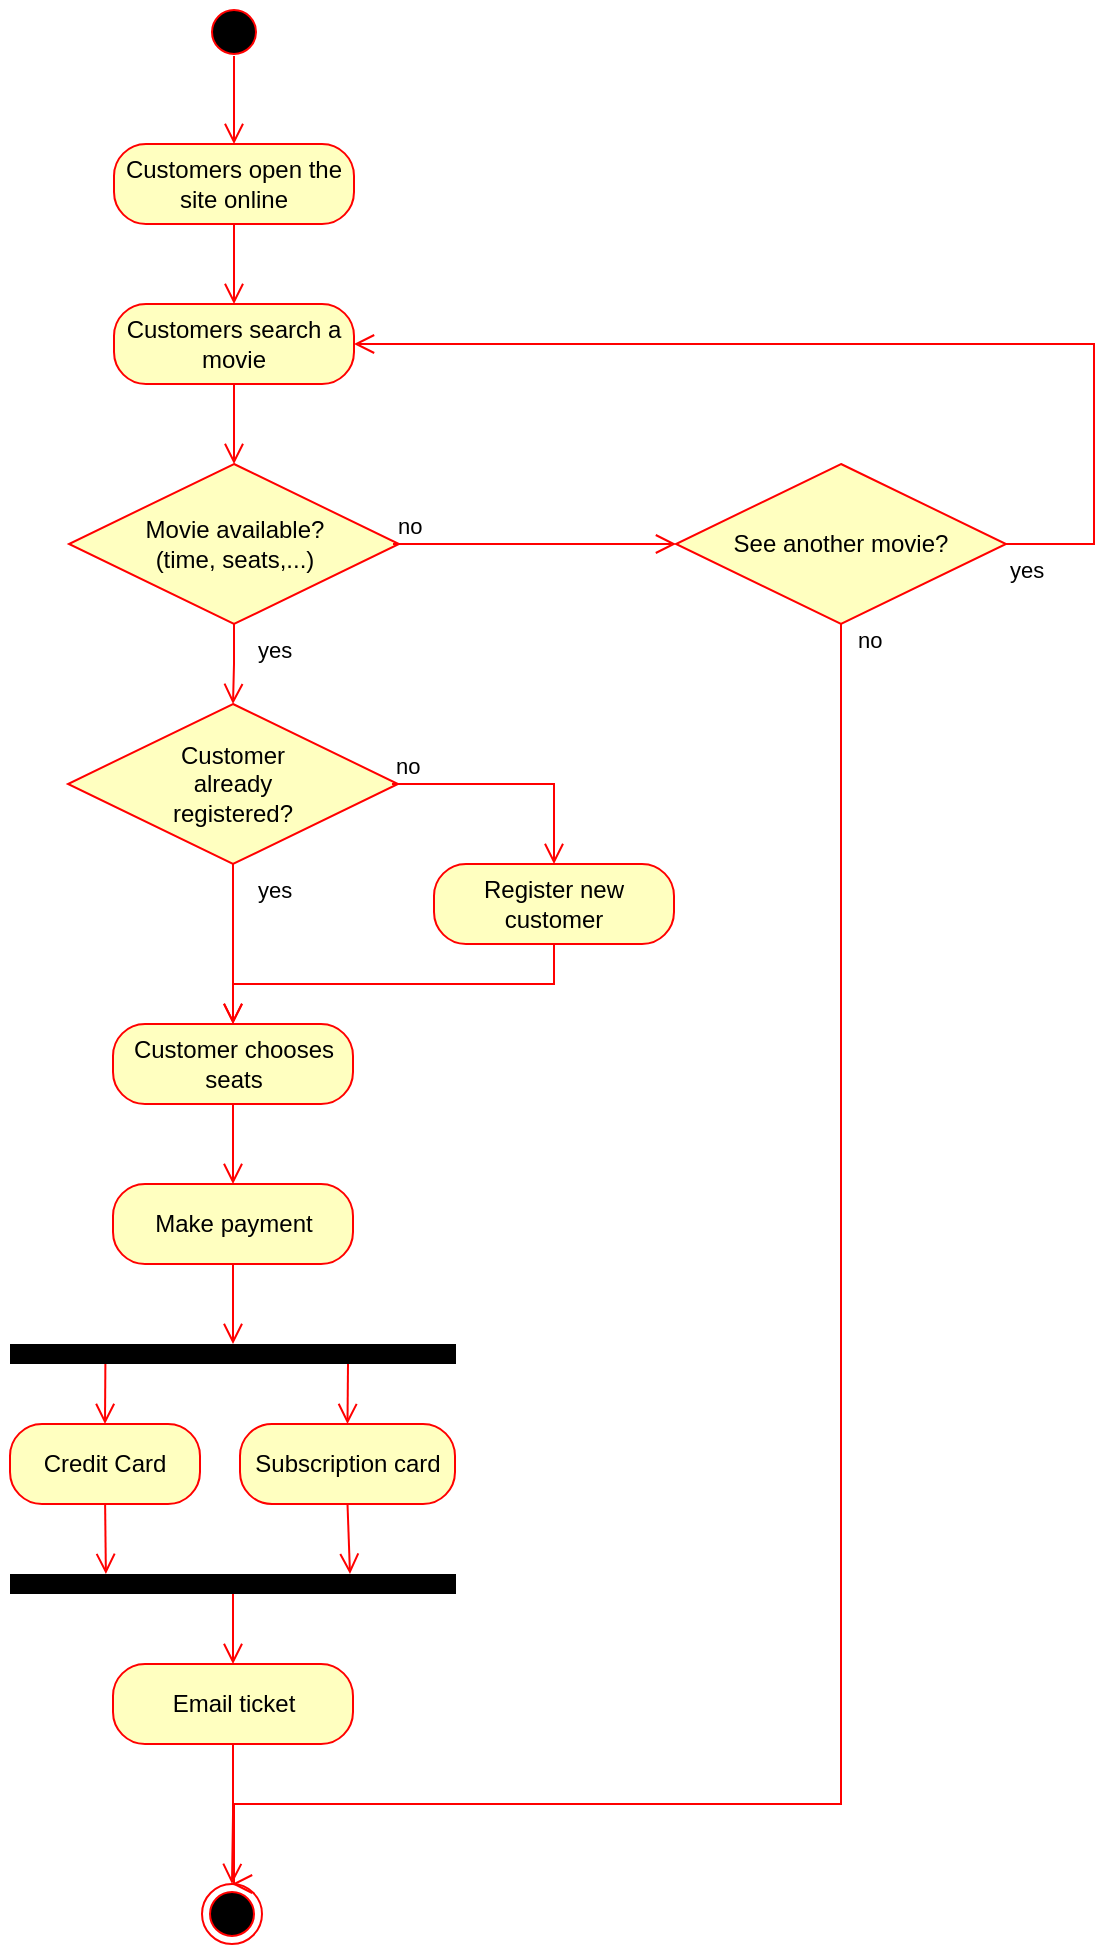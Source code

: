 <mxfile version="20.5.1" type="github">
  <diagram id="C5RBs43oDa-KdzZeNtuy" name="Page-1">
    <mxGraphModel dx="1504" dy="564" grid="1" gridSize="10" guides="1" tooltips="1" connect="1" arrows="1" fold="1" page="1" pageScale="1" pageWidth="827" pageHeight="1169" math="0" shadow="0">
      <root>
        <mxCell id="WIyWlLk6GJQsqaUBKTNV-0" />
        <mxCell id="WIyWlLk6GJQsqaUBKTNV-1" parent="WIyWlLk6GJQsqaUBKTNV-0" />
        <mxCell id="d-0WzPou0_PA_nqknbwb-0" value="" style="ellipse;html=1;shape=endState;fillColor=#000000;strokeColor=#ff0000;" parent="WIyWlLk6GJQsqaUBKTNV-1" vertex="1">
          <mxGeometry x="204" y="950" width="30" height="30" as="geometry" />
        </mxCell>
        <mxCell id="d-0WzPou0_PA_nqknbwb-2" value="" style="ellipse;html=1;shape=startState;fillColor=#000000;strokeColor=#ff0000;" parent="WIyWlLk6GJQsqaUBKTNV-1" vertex="1">
          <mxGeometry x="205" y="9" width="30" height="30" as="geometry" />
        </mxCell>
        <mxCell id="d-0WzPou0_PA_nqknbwb-3" value="" style="edgeStyle=orthogonalEdgeStyle;html=1;verticalAlign=bottom;endArrow=open;endSize=8;strokeColor=#ff0000;rounded=0;targetPerimeterSpacing=0;sourcePerimeterSpacing=-3;entryX=0.5;entryY=0;entryDx=0;entryDy=0;" parent="WIyWlLk6GJQsqaUBKTNV-1" source="d-0WzPou0_PA_nqknbwb-2" edge="1" target="r5k3dsKe4HduvH3jmYTa-0">
          <mxGeometry relative="1" as="geometry">
            <mxPoint x="220" y="99" as="targetPoint" />
          </mxGeometry>
        </mxCell>
        <mxCell id="r5k3dsKe4HduvH3jmYTa-0" value="Customers open the site&amp;nbsp;online" style="rounded=1;whiteSpace=wrap;html=1;arcSize=40;fontColor=#000000;fillColor=#ffffc0;strokeColor=#ff0000;" vertex="1" parent="WIyWlLk6GJQsqaUBKTNV-1">
          <mxGeometry x="160" y="80" width="120" height="40" as="geometry" />
        </mxCell>
        <mxCell id="r5k3dsKe4HduvH3jmYTa-1" value="" style="edgeStyle=orthogonalEdgeStyle;html=1;verticalAlign=bottom;endArrow=open;endSize=8;strokeColor=#ff0000;rounded=0;sourcePerimeterSpacing=-3;targetPerimeterSpacing=0;exitX=0.5;exitY=1;exitDx=0;exitDy=0;entryX=0.5;entryY=0;entryDx=0;entryDy=0;" edge="1" source="r5k3dsKe4HduvH3jmYTa-0" parent="WIyWlLk6GJQsqaUBKTNV-1" target="r5k3dsKe4HduvH3jmYTa-2">
          <mxGeometry relative="1" as="geometry">
            <mxPoint x="220" y="180" as="targetPoint" />
          </mxGeometry>
        </mxCell>
        <mxCell id="r5k3dsKe4HduvH3jmYTa-2" value="Customers search a movie" style="rounded=1;whiteSpace=wrap;html=1;arcSize=40;fontColor=#000000;fillColor=#ffffc0;strokeColor=#ff0000;" vertex="1" parent="WIyWlLk6GJQsqaUBKTNV-1">
          <mxGeometry x="160" y="160" width="120" height="40" as="geometry" />
        </mxCell>
        <mxCell id="r5k3dsKe4HduvH3jmYTa-3" value="" style="edgeStyle=orthogonalEdgeStyle;html=1;verticalAlign=bottom;endArrow=open;endSize=8;strokeColor=#ff0000;rounded=0;sourcePerimeterSpacing=-3;targetPerimeterSpacing=0;exitX=0.5;exitY=1;exitDx=0;exitDy=0;entryX=0.5;entryY=0;entryDx=0;entryDy=0;" edge="1" source="r5k3dsKe4HduvH3jmYTa-2" parent="WIyWlLk6GJQsqaUBKTNV-1" target="r5k3dsKe4HduvH3jmYTa-5">
          <mxGeometry relative="1" as="geometry">
            <mxPoint x="220" y="260" as="targetPoint" />
            <mxPoint x="260" y="230" as="sourcePoint" />
          </mxGeometry>
        </mxCell>
        <mxCell id="r5k3dsKe4HduvH3jmYTa-5" value="Movie available?&lt;br&gt;(time, seats,...)" style="rhombus;whiteSpace=wrap;html=1;fillColor=#ffffc0;strokeColor=#ff0000;" vertex="1" parent="WIyWlLk6GJQsqaUBKTNV-1">
          <mxGeometry x="137.5" y="240" width="165" height="80" as="geometry" />
        </mxCell>
        <mxCell id="r5k3dsKe4HduvH3jmYTa-6" value="no" style="edgeStyle=orthogonalEdgeStyle;html=1;align=left;verticalAlign=bottom;endArrow=open;endSize=8;strokeColor=#ff0000;rounded=0;sourcePerimeterSpacing=-3;targetPerimeterSpacing=0;entryX=0;entryY=0.5;entryDx=0;entryDy=0;" edge="1" source="r5k3dsKe4HduvH3jmYTa-5" parent="WIyWlLk6GJQsqaUBKTNV-1" target="r5k3dsKe4HduvH3jmYTa-14">
          <mxGeometry x="-1" relative="1" as="geometry">
            <mxPoint x="370" y="280" as="targetPoint" />
          </mxGeometry>
        </mxCell>
        <mxCell id="r5k3dsKe4HduvH3jmYTa-7" value="yes" style="edgeStyle=orthogonalEdgeStyle;html=1;align=left;verticalAlign=top;endArrow=open;endSize=8;strokeColor=#ff0000;rounded=0;sourcePerimeterSpacing=-3;targetPerimeterSpacing=0;exitX=0.5;exitY=1;exitDx=0;exitDy=0;entryX=0.5;entryY=0;entryDx=0;entryDy=0;" edge="1" source="r5k3dsKe4HduvH3jmYTa-5" parent="WIyWlLk6GJQsqaUBKTNV-1" target="r5k3dsKe4HduvH3jmYTa-20">
          <mxGeometry x="-1" y="10" relative="1" as="geometry">
            <mxPoint x="220" y="350" as="targetPoint" />
            <mxPoint x="50" y="300" as="sourcePoint" />
            <mxPoint as="offset" />
          </mxGeometry>
        </mxCell>
        <mxCell id="r5k3dsKe4HduvH3jmYTa-14" value="See another movie?" style="rhombus;whiteSpace=wrap;html=1;fillColor=#ffffc0;strokeColor=#ff0000;" vertex="1" parent="WIyWlLk6GJQsqaUBKTNV-1">
          <mxGeometry x="441" y="240" width="165" height="80" as="geometry" />
        </mxCell>
        <mxCell id="r5k3dsKe4HduvH3jmYTa-15" value="no" style="edgeStyle=orthogonalEdgeStyle;html=1;align=left;verticalAlign=bottom;endArrow=open;endSize=8;strokeColor=#ff0000;rounded=0;sourcePerimeterSpacing=-3;targetPerimeterSpacing=0;exitX=0.5;exitY=1;exitDx=0;exitDy=0;entryX=0.5;entryY=0;entryDx=0;entryDy=0;" edge="1" parent="WIyWlLk6GJQsqaUBKTNV-1" source="r5k3dsKe4HduvH3jmYTa-14" target="d-0WzPou0_PA_nqknbwb-0">
          <mxGeometry x="-0.964" y="6" relative="1" as="geometry">
            <mxPoint x="650" y="380" as="targetPoint" />
            <Array as="points">
              <mxPoint x="524" y="910" />
              <mxPoint x="220" y="910" />
              <mxPoint x="220" y="950" />
            </Array>
            <mxPoint as="offset" />
          </mxGeometry>
        </mxCell>
        <mxCell id="r5k3dsKe4HduvH3jmYTa-16" value="yes" style="edgeStyle=orthogonalEdgeStyle;html=1;align=left;verticalAlign=top;endArrow=open;endSize=8;strokeColor=#ff0000;rounded=0;sourcePerimeterSpacing=-3;targetPerimeterSpacing=0;exitX=1;exitY=0.5;exitDx=0;exitDy=0;entryX=1;entryY=0.5;entryDx=0;entryDy=0;" edge="1" parent="WIyWlLk6GJQsqaUBKTNV-1" source="r5k3dsKe4HduvH3jmYTa-14" target="r5k3dsKe4HduvH3jmYTa-2">
          <mxGeometry x="-1" relative="1" as="geometry">
            <mxPoint x="662.5" y="503" as="targetPoint" />
            <mxPoint x="492.5" y="453" as="sourcePoint" />
            <Array as="points">
              <mxPoint x="650" y="280" />
              <mxPoint x="650" y="180" />
            </Array>
          </mxGeometry>
        </mxCell>
        <mxCell id="r5k3dsKe4HduvH3jmYTa-20" value="Customer&lt;br&gt;already&lt;br&gt;registered?" style="rhombus;whiteSpace=wrap;html=1;fillColor=#ffffc0;strokeColor=#ff0000;" vertex="1" parent="WIyWlLk6GJQsqaUBKTNV-1">
          <mxGeometry x="137" y="360" width="165" height="80" as="geometry" />
        </mxCell>
        <mxCell id="r5k3dsKe4HduvH3jmYTa-21" value="no" style="edgeStyle=orthogonalEdgeStyle;html=1;align=left;verticalAlign=bottom;endArrow=open;endSize=8;strokeColor=#ff0000;rounded=0;sourcePerimeterSpacing=-3;targetPerimeterSpacing=0;entryX=0.5;entryY=0;entryDx=0;entryDy=0;" edge="1" parent="WIyWlLk6GJQsqaUBKTNV-1" source="r5k3dsKe4HduvH3jmYTa-20" target="r5k3dsKe4HduvH3jmYTa-23">
          <mxGeometry x="-1" relative="1" as="geometry">
            <mxPoint x="360" y="400" as="targetPoint" />
          </mxGeometry>
        </mxCell>
        <mxCell id="r5k3dsKe4HduvH3jmYTa-22" value="yes" style="edgeStyle=orthogonalEdgeStyle;html=1;align=left;verticalAlign=top;endArrow=open;endSize=8;strokeColor=#ff0000;rounded=0;sourcePerimeterSpacing=-3;targetPerimeterSpacing=0;exitX=0.5;exitY=1;exitDx=0;exitDy=0;entryX=0.5;entryY=0;entryDx=0;entryDy=0;" edge="1" parent="WIyWlLk6GJQsqaUBKTNV-1" source="r5k3dsKe4HduvH3jmYTa-20" target="r5k3dsKe4HduvH3jmYTa-25">
          <mxGeometry x="-1" y="10" relative="1" as="geometry">
            <mxPoint x="219.5" y="470" as="targetPoint" />
            <mxPoint x="49.5" y="420" as="sourcePoint" />
            <mxPoint as="offset" />
          </mxGeometry>
        </mxCell>
        <mxCell id="r5k3dsKe4HduvH3jmYTa-23" value="Register new customer" style="rounded=1;whiteSpace=wrap;html=1;arcSize=40;fontColor=#000000;fillColor=#ffffc0;strokeColor=#ff0000;" vertex="1" parent="WIyWlLk6GJQsqaUBKTNV-1">
          <mxGeometry x="320" y="440" width="120" height="40" as="geometry" />
        </mxCell>
        <mxCell id="r5k3dsKe4HduvH3jmYTa-24" value="" style="edgeStyle=orthogonalEdgeStyle;html=1;verticalAlign=bottom;endArrow=open;endSize=8;strokeColor=#ff0000;rounded=0;sourcePerimeterSpacing=-3;targetPerimeterSpacing=0;exitX=0.5;exitY=1;exitDx=0;exitDy=0;entryX=0.5;entryY=0;entryDx=0;entryDy=0;" edge="1" source="r5k3dsKe4HduvH3jmYTa-23" parent="WIyWlLk6GJQsqaUBKTNV-1" target="r5k3dsKe4HduvH3jmYTa-25">
          <mxGeometry relative="1" as="geometry">
            <mxPoint x="220" y="480" as="targetPoint" />
          </mxGeometry>
        </mxCell>
        <mxCell id="r5k3dsKe4HduvH3jmYTa-25" value="Customer chooses seats" style="rounded=1;whiteSpace=wrap;html=1;arcSize=40;fontColor=#000000;fillColor=#ffffc0;strokeColor=#ff0000;" vertex="1" parent="WIyWlLk6GJQsqaUBKTNV-1">
          <mxGeometry x="159.5" y="520" width="120" height="40" as="geometry" />
        </mxCell>
        <mxCell id="r5k3dsKe4HduvH3jmYTa-26" value="" style="edgeStyle=orthogonalEdgeStyle;html=1;verticalAlign=bottom;endArrow=open;endSize=8;strokeColor=#ff0000;rounded=0;sourcePerimeterSpacing=-3;targetPerimeterSpacing=0;exitX=0.5;exitY=1;exitDx=0;exitDy=0;entryX=0.5;entryY=0;entryDx=0;entryDy=0;" edge="1" source="r5k3dsKe4HduvH3jmYTa-25" parent="WIyWlLk6GJQsqaUBKTNV-1" target="r5k3dsKe4HduvH3jmYTa-27">
          <mxGeometry relative="1" as="geometry">
            <mxPoint x="220" y="580" as="targetPoint" />
            <mxPoint x="280" y="560" as="sourcePoint" />
          </mxGeometry>
        </mxCell>
        <mxCell id="r5k3dsKe4HduvH3jmYTa-27" value="Make payment" style="rounded=1;whiteSpace=wrap;html=1;arcSize=40;fontColor=#000000;fillColor=#ffffc0;strokeColor=#ff0000;" vertex="1" parent="WIyWlLk6GJQsqaUBKTNV-1">
          <mxGeometry x="159.5" y="600" width="120" height="40" as="geometry" />
        </mxCell>
        <mxCell id="r5k3dsKe4HduvH3jmYTa-28" value="" style="edgeStyle=orthogonalEdgeStyle;html=1;verticalAlign=bottom;endArrow=open;endSize=8;strokeColor=#ff0000;rounded=0;sourcePerimeterSpacing=-3;targetPerimeterSpacing=0;exitX=0.5;exitY=1;exitDx=0;exitDy=0;" edge="1" source="r5k3dsKe4HduvH3jmYTa-27" parent="WIyWlLk6GJQsqaUBKTNV-1" target="-Ooaph7mHIyz4COmNBUZ-32">
          <mxGeometry relative="1" as="geometry">
            <mxPoint x="220" y="680" as="targetPoint" />
            <mxPoint x="310" y="654" as="sourcePoint" />
          </mxGeometry>
        </mxCell>
        <mxCell id="r5k3dsKe4HduvH3jmYTa-40" value="Subscription card" style="rounded=1;whiteSpace=wrap;html=1;arcSize=40;fontColor=#000000;fillColor=#ffffc0;strokeColor=#ff0000;" vertex="1" parent="WIyWlLk6GJQsqaUBKTNV-1">
          <mxGeometry x="223" y="720" width="107.5" height="40" as="geometry" />
        </mxCell>
        <mxCell id="r5k3dsKe4HduvH3jmYTa-43" value="" style="html=1;verticalAlign=bottom;endArrow=open;endSize=8;strokeColor=#ff0000;rounded=0;targetPerimeterSpacing=0;startArrow=none;exitX=0.5;exitY=1;exitDx=0;exitDy=0;sourcePerimeterSpacing=0;entryX=0.215;entryY=0.5;entryDx=0;entryDy=0;entryPerimeter=0;" edge="1" parent="WIyWlLk6GJQsqaUBKTNV-1">
          <mxGeometry relative="1" as="geometry">
            <mxPoint x="155.945" y="795" as="targetPoint" />
            <mxPoint x="155.5" y="755" as="sourcePoint" />
          </mxGeometry>
        </mxCell>
        <mxCell id="r5k3dsKe4HduvH3jmYTa-46" value="" style="html=1;verticalAlign=bottom;endArrow=open;endSize=8;strokeColor=#ff0000;rounded=0;targetPerimeterSpacing=0;startArrow=none;entryX=0.5;entryY=0;entryDx=0;entryDy=0;exitX=0.214;exitY=0.586;exitDx=0;exitDy=0;exitPerimeter=0;" edge="1" parent="WIyWlLk6GJQsqaUBKTNV-1" source="-Ooaph7mHIyz4COmNBUZ-32" target="r5k3dsKe4HduvH3jmYTa-36">
          <mxGeometry relative="1" as="geometry">
            <mxPoint x="166" y="790" as="targetPoint" />
            <mxPoint x="156" y="690" as="sourcePoint" />
          </mxGeometry>
        </mxCell>
        <mxCell id="r5k3dsKe4HduvH3jmYTa-47" value="" style="html=1;verticalAlign=bottom;endArrow=open;endSize=8;strokeColor=#ff0000;rounded=0;targetPerimeterSpacing=0;startArrow=none;entryX=0.5;entryY=0;entryDx=0;entryDy=0;" edge="1" parent="WIyWlLk6GJQsqaUBKTNV-1" target="r5k3dsKe4HduvH3jmYTa-40">
          <mxGeometry relative="1" as="geometry">
            <mxPoint x="280" y="790" as="targetPoint" />
            <mxPoint x="277" y="690" as="sourcePoint" />
          </mxGeometry>
        </mxCell>
        <mxCell id="-Ooaph7mHIyz4COmNBUZ-32" value="" style="line;strokeWidth=10;html=1;hachureGap=4;fillColor=default;" parent="WIyWlLk6GJQsqaUBKTNV-1" vertex="1">
          <mxGeometry x="108" y="680" width="223" height="10" as="geometry" />
        </mxCell>
        <mxCell id="r5k3dsKe4HduvH3jmYTa-54" value="" style="edgeStyle=orthogonalEdgeStyle;html=1;verticalAlign=bottom;endArrow=open;endSize=8;strokeColor=#ff0000;rounded=0;targetPerimeterSpacing=0;startArrow=none;entryX=0.5;entryY=0;entryDx=0;entryDy=0;" edge="1" parent="WIyWlLk6GJQsqaUBKTNV-1" source="r5k3dsKe4HduvH3jmYTa-59" target="r5k3dsKe4HduvH3jmYTa-57">
          <mxGeometry relative="1" as="geometry">
            <mxPoint x="220" y="840" as="targetPoint" />
            <mxPoint x="220" y="810" as="sourcePoint" />
            <Array as="points">
              <mxPoint x="220" y="822" />
              <mxPoint x="220" y="900" />
            </Array>
          </mxGeometry>
        </mxCell>
        <mxCell id="r5k3dsKe4HduvH3jmYTa-57" value="Email ticket" style="rounded=1;whiteSpace=wrap;html=1;arcSize=40;fontColor=#000000;fillColor=#ffffc0;strokeColor=#ff0000;" vertex="1" parent="WIyWlLk6GJQsqaUBKTNV-1">
          <mxGeometry x="159.5" y="840" width="120" height="40" as="geometry" />
        </mxCell>
        <mxCell id="r5k3dsKe4HduvH3jmYTa-58" value="" style="edgeStyle=orthogonalEdgeStyle;html=1;verticalAlign=bottom;endArrow=open;endSize=8;strokeColor=#ff0000;rounded=0;sourcePerimeterSpacing=0;targetPerimeterSpacing=0;entryX=0.5;entryY=0;entryDx=0;entryDy=0;" edge="1" source="r5k3dsKe4HduvH3jmYTa-57" parent="WIyWlLk6GJQsqaUBKTNV-1" target="d-0WzPou0_PA_nqknbwb-0">
          <mxGeometry relative="1" as="geometry">
            <mxPoint x="310" y="960" as="targetPoint" />
          </mxGeometry>
        </mxCell>
        <mxCell id="r5k3dsKe4HduvH3jmYTa-59" value="" style="line;strokeWidth=10;html=1;hachureGap=4;fillColor=default;" vertex="1" parent="WIyWlLk6GJQsqaUBKTNV-1">
          <mxGeometry x="108" y="795" width="223" height="10" as="geometry" />
        </mxCell>
        <mxCell id="r5k3dsKe4HduvH3jmYTa-60" value="" style="html=1;verticalAlign=bottom;endArrow=open;endSize=8;strokeColor=#ff0000;rounded=0;targetPerimeterSpacing=0;startArrow=none;exitX=0.5;exitY=1;exitDx=0;exitDy=0;" edge="1" parent="WIyWlLk6GJQsqaUBKTNV-1" source="r5k3dsKe4HduvH3jmYTa-40">
          <mxGeometry relative="1" as="geometry">
            <mxPoint x="278" y="795" as="targetPoint" />
            <mxPoint x="278.44" y="755" as="sourcePoint" />
          </mxGeometry>
        </mxCell>
        <mxCell id="r5k3dsKe4HduvH3jmYTa-36" value="Credit Card" style="rounded=1;whiteSpace=wrap;html=1;arcSize=40;fontColor=#000000;fillColor=#ffffc0;strokeColor=#ff0000;" vertex="1" parent="WIyWlLk6GJQsqaUBKTNV-1">
          <mxGeometry x="108" y="720" width="95" height="40" as="geometry" />
        </mxCell>
      </root>
    </mxGraphModel>
  </diagram>
</mxfile>
